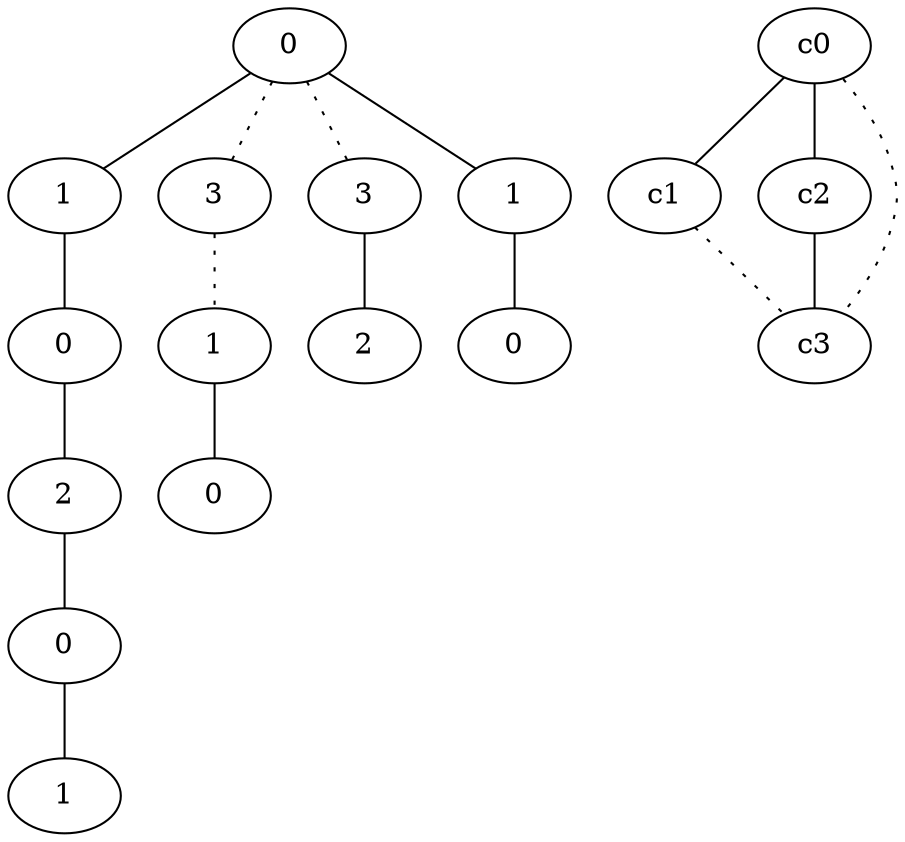 graph {
a0[label=0];
a1[label=1];
a2[label=0];
a3[label=2];
a4[label=0];
a5[label=1];
a6[label=3];
a7[label=1];
a8[label=0];
a9[label=3];
a10[label=2];
a11[label=1];
a12[label=0];
a0 -- a1;
a0 -- a6 [style=dotted];
a0 -- a9 [style=dotted];
a0 -- a11;
a1 -- a2;
a2 -- a3;
a3 -- a4;
a4 -- a5;
a6 -- a7 [style=dotted];
a7 -- a8;
a9 -- a10;
a11 -- a12;
c0 -- c1;
c0 -- c2;
c0 -- c3 [style=dotted];
c1 -- c3 [style=dotted];
c2 -- c3;
}
